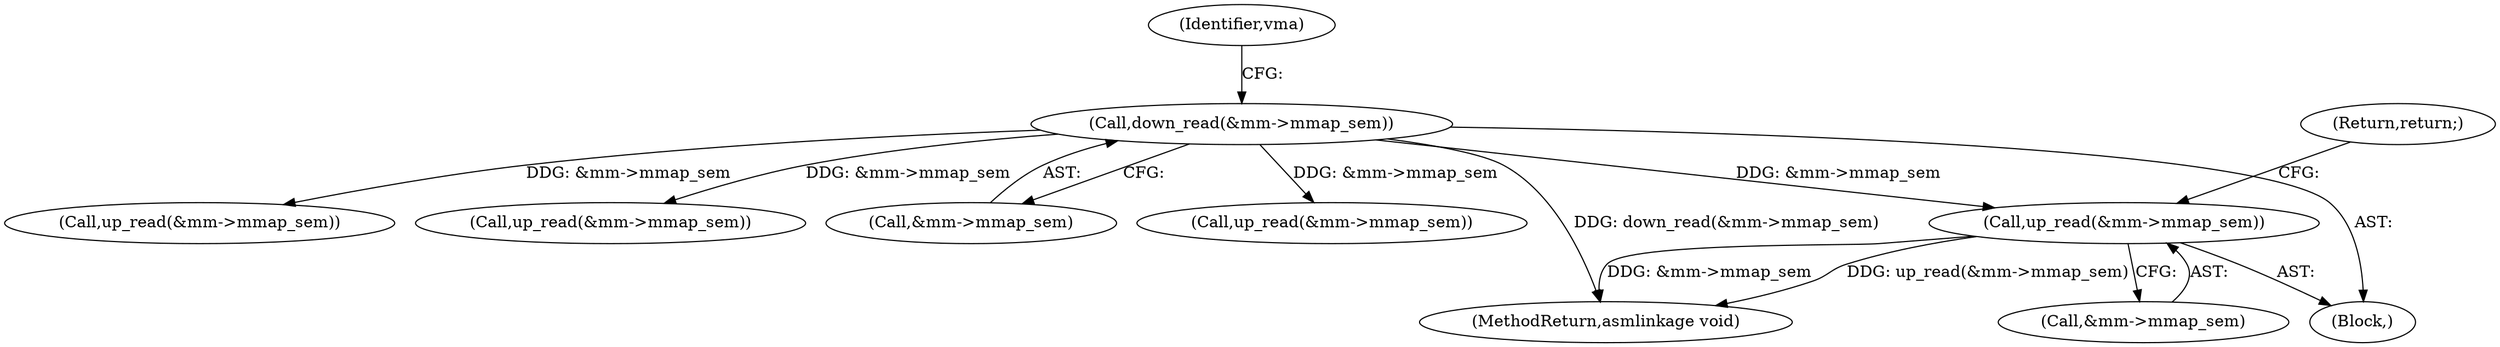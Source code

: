 digraph "0_linux_a8b0ca17b80e92faab46ee7179ba9e99ccb61233_30@API" {
"1000332" [label="(Call,up_read(&mm->mmap_sem))"];
"1000147" [label="(Call,down_read(&mm->mmap_sem))"];
"1000153" [label="(Identifier,vma)"];
"1000341" [label="(Call,up_read(&mm->mmap_sem))"];
"1000147" [label="(Call,down_read(&mm->mmap_sem))"];
"1000120" [label="(Block,)"];
"1000333" [label="(Call,&mm->mmap_sem)"];
"1000470" [label="(Call,up_read(&mm->mmap_sem))"];
"1000504" [label="(MethodReturn,asmlinkage void)"];
"1000148" [label="(Call,&mm->mmap_sem)"];
"1000337" [label="(Return,return;)"];
"1000332" [label="(Call,up_read(&mm->mmap_sem))"];
"1000455" [label="(Call,up_read(&mm->mmap_sem))"];
"1000332" -> "1000120"  [label="AST: "];
"1000332" -> "1000333"  [label="CFG: "];
"1000333" -> "1000332"  [label="AST: "];
"1000337" -> "1000332"  [label="CFG: "];
"1000332" -> "1000504"  [label="DDG: &mm->mmap_sem"];
"1000332" -> "1000504"  [label="DDG: up_read(&mm->mmap_sem)"];
"1000147" -> "1000332"  [label="DDG: &mm->mmap_sem"];
"1000147" -> "1000120"  [label="AST: "];
"1000147" -> "1000148"  [label="CFG: "];
"1000148" -> "1000147"  [label="AST: "];
"1000153" -> "1000147"  [label="CFG: "];
"1000147" -> "1000504"  [label="DDG: down_read(&mm->mmap_sem)"];
"1000147" -> "1000341"  [label="DDG: &mm->mmap_sem"];
"1000147" -> "1000455"  [label="DDG: &mm->mmap_sem"];
"1000147" -> "1000470"  [label="DDG: &mm->mmap_sem"];
}
